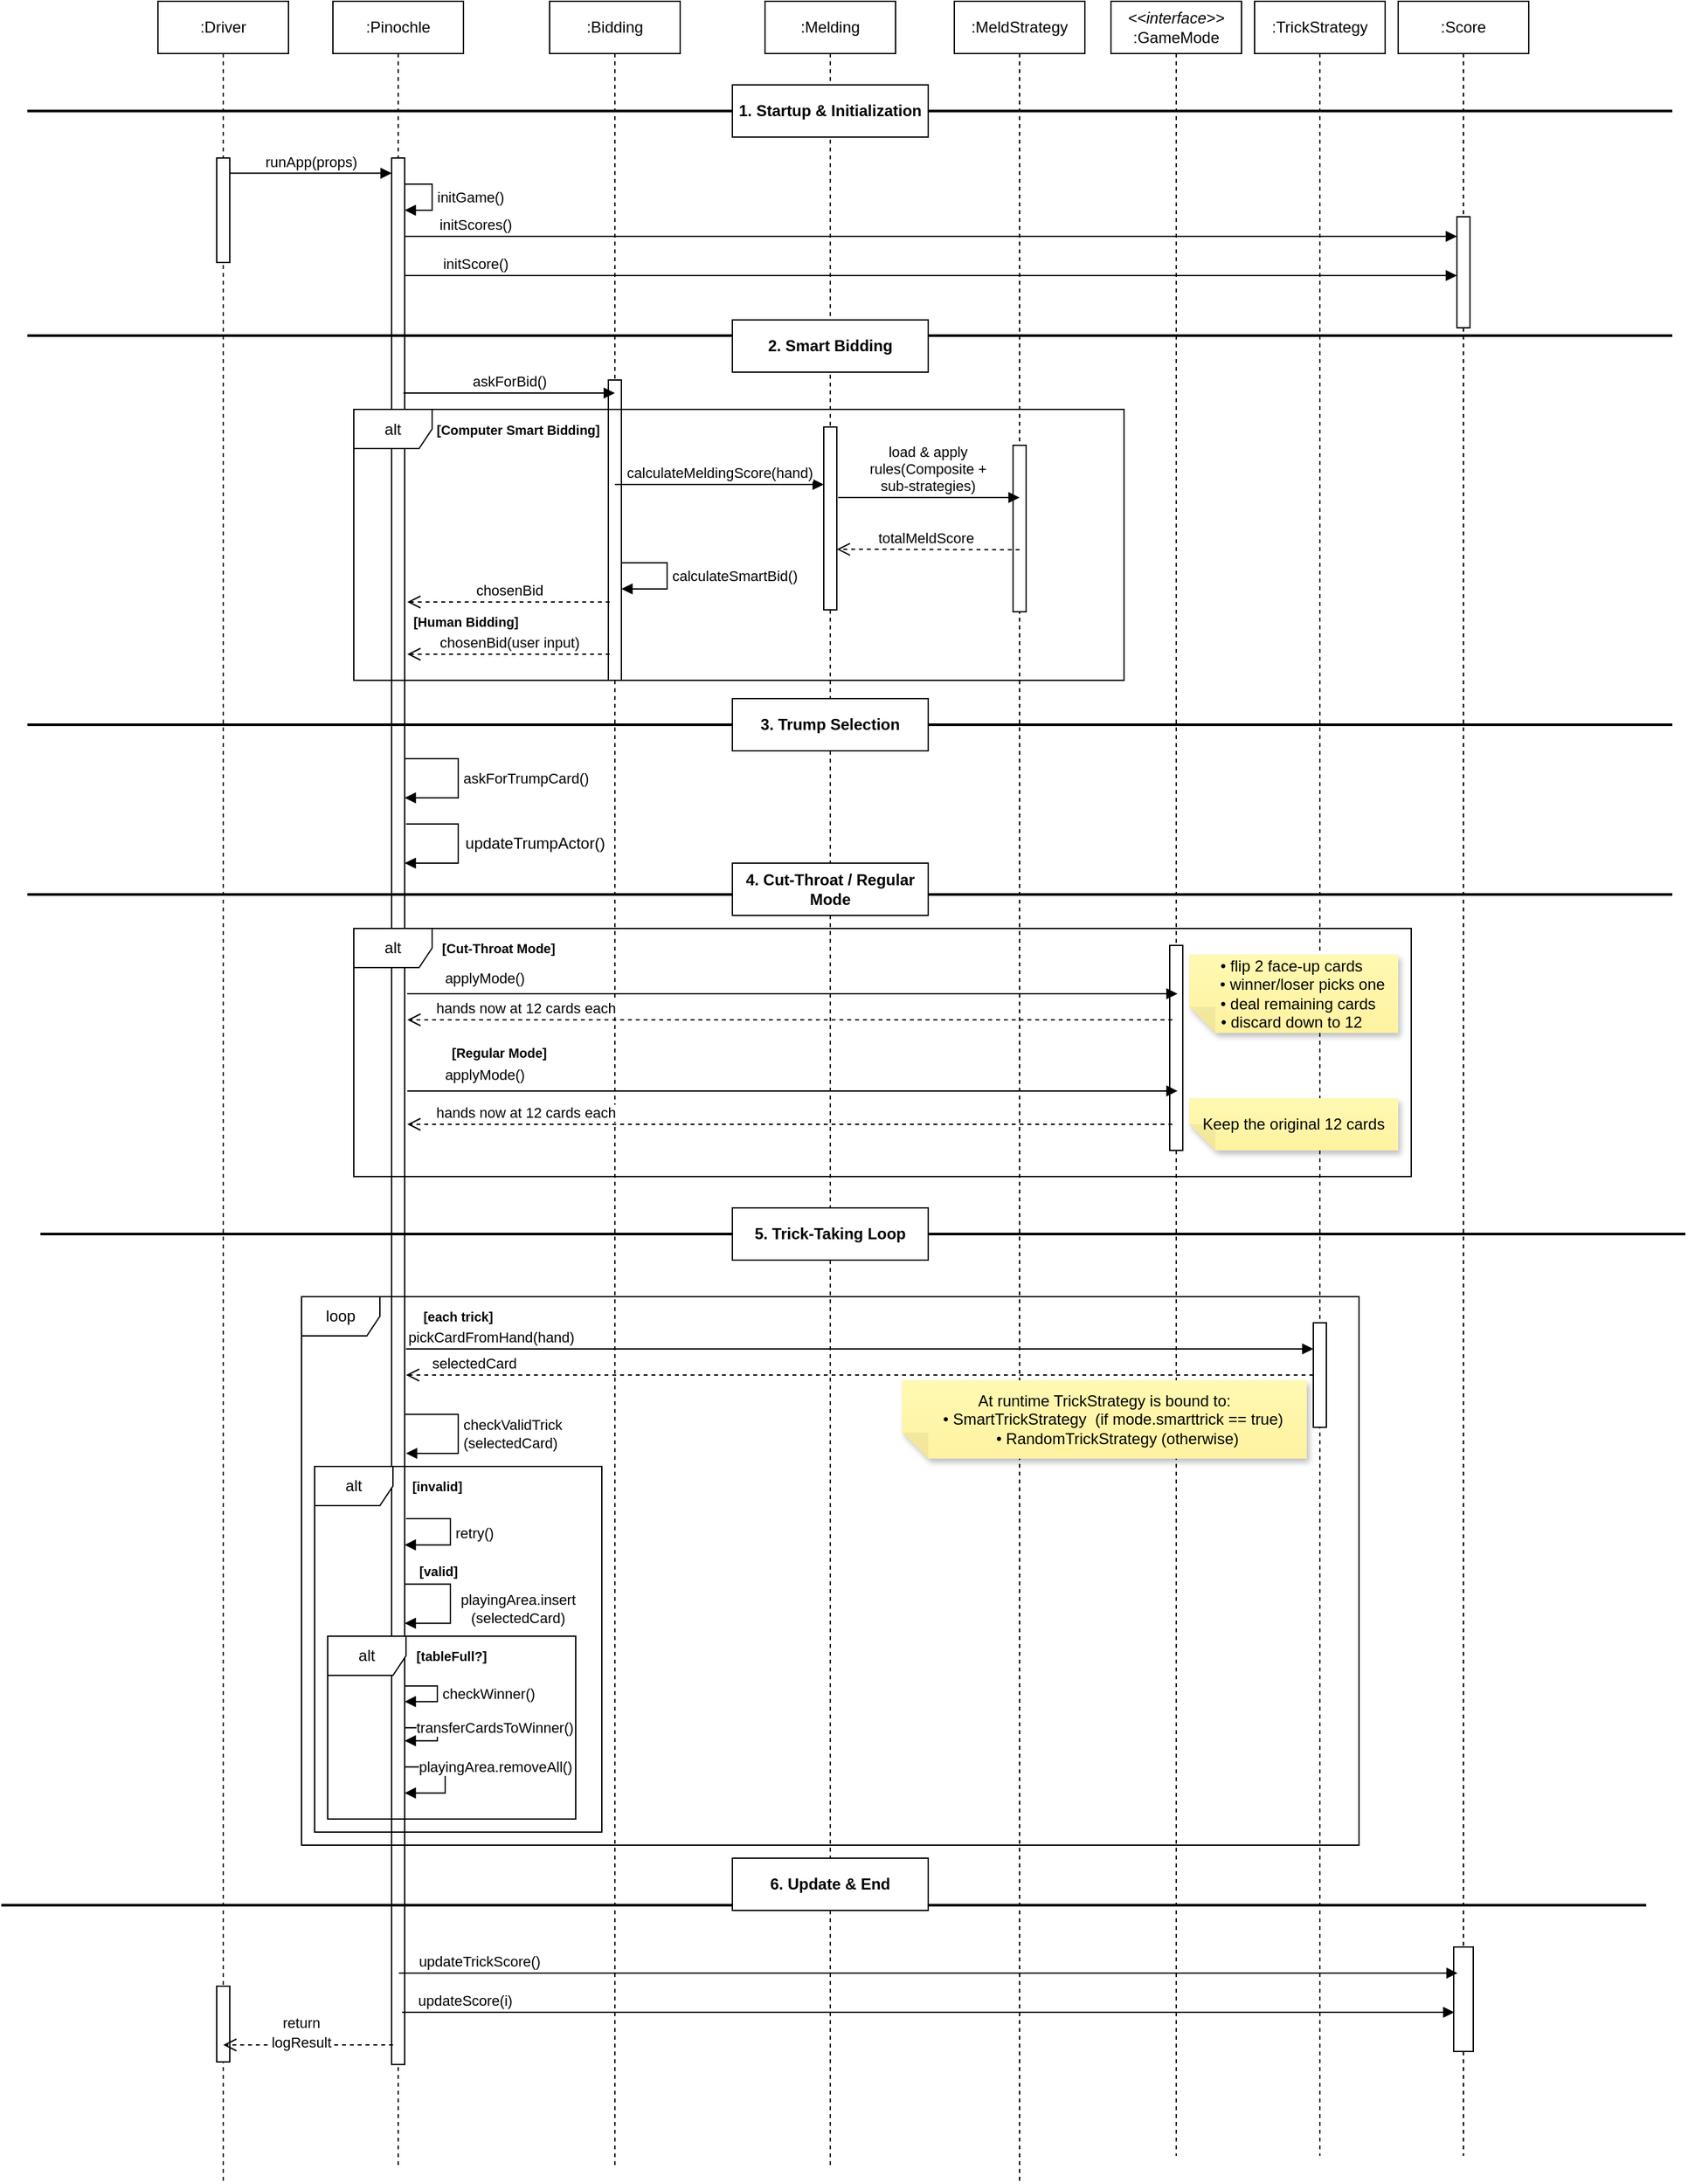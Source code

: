 <mxfile version="27.1.0">
  <diagram name="第 1 页" id="qucP125kRH2lfmhauCK5">
    <mxGraphModel dx="3033" dy="1910" grid="1" gridSize="10" guides="1" tooltips="1" connect="1" arrows="1" fold="1" page="1" pageScale="1" pageWidth="2339" pageHeight="3300" math="0" shadow="0">
      <root>
        <mxCell id="0" />
        <mxCell id="1" parent="0" />
        <mxCell id="MW3apKYruLUqG9p78ODX-203" value=":Driver" style="shape=umlLifeline;perimeter=lifelinePerimeter;whiteSpace=wrap;html=1;container=1;dropTarget=0;collapsible=0;recursiveResize=0;outlineConnect=0;portConstraint=eastwest;newEdgeStyle={&quot;curved&quot;:0,&quot;rounded&quot;:0};" vertex="1" parent="1">
          <mxGeometry x="700" y="440" width="100" height="1670" as="geometry" />
        </mxCell>
        <mxCell id="MW3apKYruLUqG9p78ODX-204" value="" style="html=1;points=[[0,0,0,0,5],[0,1,0,0,-5],[1,0,0,0,5],[1,1,0,0,-5]];perimeter=orthogonalPerimeter;outlineConnect=0;targetShapes=umlLifeline;portConstraint=eastwest;newEdgeStyle={&quot;curved&quot;:0,&quot;rounded&quot;:0};" vertex="1" parent="MW3apKYruLUqG9p78ODX-203">
          <mxGeometry x="45" y="120" width="10" height="80" as="geometry" />
        </mxCell>
        <mxCell id="MW3apKYruLUqG9p78ODX-205" value="" style="html=1;points=[[0,0,0,0,5],[0,1,0,0,-5],[1,0,0,0,5],[1,1,0,0,-5]];perimeter=orthogonalPerimeter;outlineConnect=0;targetShapes=umlLifeline;portConstraint=eastwest;newEdgeStyle={&quot;curved&quot;:0,&quot;rounded&quot;:0};" vertex="1" parent="MW3apKYruLUqG9p78ODX-203">
          <mxGeometry x="45" y="1520" width="10" height="58" as="geometry" />
        </mxCell>
        <mxCell id="MW3apKYruLUqG9p78ODX-206" value=":Pinochle" style="shape=umlLifeline;perimeter=lifelinePerimeter;whiteSpace=wrap;html=1;container=1;dropTarget=0;collapsible=0;recursiveResize=0;outlineConnect=0;portConstraint=eastwest;newEdgeStyle={&quot;curved&quot;:0,&quot;rounded&quot;:0};" vertex="1" parent="1">
          <mxGeometry x="834" y="440" width="100" height="1660" as="geometry" />
        </mxCell>
        <mxCell id="MW3apKYruLUqG9p78ODX-207" value="" style="html=1;points=[[0,0,0,0,5],[0,1,0,0,-5],[1,0,0,0,5],[1,1,0,0,-5]];perimeter=orthogonalPerimeter;outlineConnect=0;targetShapes=umlLifeline;portConstraint=eastwest;newEdgeStyle={&quot;curved&quot;:0,&quot;rounded&quot;:0};" vertex="1" parent="MW3apKYruLUqG9p78ODX-206">
          <mxGeometry x="45" y="120" width="10" height="1460" as="geometry" />
        </mxCell>
        <mxCell id="MW3apKYruLUqG9p78ODX-208" value="askForTrumpCard()" style="html=1;align=left;spacingLeft=2;endArrow=block;rounded=0;edgeStyle=orthogonalEdgeStyle;curved=0;rounded=0;" edge="1" parent="MW3apKYruLUqG9p78ODX-206" source="MW3apKYruLUqG9p78ODX-207" target="MW3apKYruLUqG9p78ODX-207">
          <mxGeometry relative="1" as="geometry">
            <mxPoint x="60" y="580" as="sourcePoint" />
            <Array as="points">
              <mxPoint x="96" y="580" />
              <mxPoint x="96" y="610" />
            </Array>
            <mxPoint x="60" y="610" as="targetPoint" />
          </mxGeometry>
        </mxCell>
        <mxCell id="MW3apKYruLUqG9p78ODX-209" value="retry()" style="html=1;align=left;spacingLeft=2;endArrow=block;rounded=0;edgeStyle=orthogonalEdgeStyle;curved=0;rounded=0;" edge="1" parent="MW3apKYruLUqG9p78ODX-206">
          <mxGeometry relative="1" as="geometry">
            <mxPoint x="56" y="1162" as="sourcePoint" />
            <Array as="points">
              <mxPoint x="90" y="1162" />
              <mxPoint x="90" y="1182" />
            </Array>
            <mxPoint x="55" y="1182.111" as="targetPoint" />
          </mxGeometry>
        </mxCell>
        <mxCell id="MW3apKYruLUqG9p78ODX-210" value="" style="html=1;align=left;spacingLeft=2;endArrow=block;rounded=0;edgeStyle=orthogonalEdgeStyle;curved=0;rounded=0;" edge="1" parent="MW3apKYruLUqG9p78ODX-206">
          <mxGeometry x="-0.1" relative="1" as="geometry">
            <mxPoint x="55" y="1212.111" as="sourcePoint" />
            <Array as="points">
              <mxPoint x="90" y="1212" />
              <mxPoint x="90" y="1242" />
            </Array>
            <mxPoint x="55" y="1242.111" as="targetPoint" />
            <mxPoint as="offset" />
          </mxGeometry>
        </mxCell>
        <mxCell id="MW3apKYruLUqG9p78ODX-211" value="checkWinner()" style="html=1;align=left;spacingLeft=2;endArrow=block;rounded=0;edgeStyle=orthogonalEdgeStyle;curved=0;rounded=0;" edge="1" parent="MW3apKYruLUqG9p78ODX-206">
          <mxGeometry relative="1" as="geometry">
            <mxPoint x="55" y="1290.111" as="sourcePoint" />
            <Array as="points">
              <mxPoint x="80" y="1290" />
              <mxPoint x="80" y="1302" />
            </Array>
            <mxPoint x="55" y="1302.111" as="targetPoint" />
          </mxGeometry>
        </mxCell>
        <mxCell id="MW3apKYruLUqG9p78ODX-212" value="transferCardsToWinner()" style="html=1;align=left;spacingLeft=2;endArrow=block;rounded=0;edgeStyle=orthogonalEdgeStyle;curved=0;rounded=0;" edge="1" parent="MW3apKYruLUqG9p78ODX-206">
          <mxGeometry x="-0.833" relative="1" as="geometry">
            <mxPoint x="55" y="1322.111" as="sourcePoint" />
            <Array as="points">
              <mxPoint x="80" y="1322" />
              <mxPoint x="80" y="1332" />
            </Array>
            <mxPoint x="55" y="1332.111" as="targetPoint" />
            <mxPoint as="offset" />
          </mxGeometry>
        </mxCell>
        <mxCell id="MW3apKYruLUqG9p78ODX-213" value="playingArea.removeAll()" style="html=1;align=left;spacingLeft=2;endArrow=block;rounded=0;edgeStyle=orthogonalEdgeStyle;curved=0;rounded=0;" edge="1" parent="MW3apKYruLUqG9p78ODX-206">
          <mxGeometry x="-0.833" relative="1" as="geometry">
            <mxPoint x="55" y="1352.111" as="sourcePoint" />
            <Array as="points">
              <mxPoint x="86" y="1352" />
              <mxPoint x="86" y="1372" />
            </Array>
            <mxPoint x="55" y="1372.111" as="targetPoint" />
            <mxPoint as="offset" />
          </mxGeometry>
        </mxCell>
        <mxCell id="MW3apKYruLUqG9p78ODX-214" value="initGame()" style="html=1;align=left;spacingLeft=2;endArrow=block;rounded=0;edgeStyle=orthogonalEdgeStyle;curved=0;rounded=0;" edge="1" parent="MW3apKYruLUqG9p78ODX-206" source="MW3apKYruLUqG9p78ODX-207" target="MW3apKYruLUqG9p78ODX-207">
          <mxGeometry relative="1" as="geometry">
            <mxPoint x="-4" y="130" as="sourcePoint" />
            <Array as="points">
              <mxPoint x="76" y="140" />
              <mxPoint x="76" y="160" />
            </Array>
            <mxPoint x="-9" y="160.022" as="targetPoint" />
          </mxGeometry>
        </mxCell>
        <mxCell id="MW3apKYruLUqG9p78ODX-215" value="" style="html=1;align=left;spacingLeft=2;endArrow=block;rounded=0;edgeStyle=orthogonalEdgeStyle;curved=0;rounded=0;" edge="1" parent="MW3apKYruLUqG9p78ODX-206" target="MW3apKYruLUqG9p78ODX-207">
          <mxGeometry relative="1" as="geometry">
            <mxPoint x="56" y="630" as="sourcePoint" />
            <Array as="points">
              <mxPoint x="96" y="630" />
              <mxPoint x="96" y="660" />
            </Array>
            <mxPoint x="381" y="740" as="targetPoint" />
          </mxGeometry>
        </mxCell>
        <mxCell id="MW3apKYruLUqG9p78ODX-216" value=":Score" style="shape=umlLifeline;perimeter=lifelinePerimeter;whiteSpace=wrap;html=1;container=1;dropTarget=0;collapsible=0;recursiveResize=0;outlineConnect=0;portConstraint=eastwest;newEdgeStyle={&quot;curved&quot;:0,&quot;rounded&quot;:0};" vertex="1" parent="1">
          <mxGeometry x="1650" y="440" width="100" height="1650" as="geometry" />
        </mxCell>
        <mxCell id="MW3apKYruLUqG9p78ODX-217" value="" style="html=1;points=[[0,0,0,0,5],[0,1,0,0,-5],[1,0,0,0,5],[1,1,0,0,-5]];perimeter=orthogonalPerimeter;outlineConnect=0;targetShapes=umlLifeline;portConstraint=eastwest;newEdgeStyle={&quot;curved&quot;:0,&quot;rounded&quot;:0};" vertex="1" parent="MW3apKYruLUqG9p78ODX-216">
          <mxGeometry x="45" y="165" width="10" height="85" as="geometry" />
        </mxCell>
        <mxCell id="MW3apKYruLUqG9p78ODX-218" value="" style="html=1;points=[[0,0,0,0,5],[0,1,0,0,-5],[1,0,0,0,5],[1,1,0,0,-5]];perimeter=orthogonalPerimeter;outlineConnect=0;targetShapes=umlLifeline;portConstraint=eastwest;newEdgeStyle={&quot;curved&quot;:0,&quot;rounded&quot;:0};" vertex="1" parent="MW3apKYruLUqG9p78ODX-216">
          <mxGeometry x="42.5" y="1490" width="15" height="80" as="geometry" />
        </mxCell>
        <mxCell id="MW3apKYruLUqG9p78ODX-219" value=":Bidding" style="shape=umlLifeline;perimeter=lifelinePerimeter;whiteSpace=wrap;html=1;container=1;dropTarget=0;collapsible=0;recursiveResize=0;outlineConnect=0;portConstraint=eastwest;newEdgeStyle={&quot;curved&quot;:0,&quot;rounded&quot;:0};" vertex="1" parent="1">
          <mxGeometry x="1000" y="440" width="100" height="1660" as="geometry" />
        </mxCell>
        <mxCell id="MW3apKYruLUqG9p78ODX-220" value="" style="html=1;points=[[0,0,0,0,5],[0,1,0,0,-5],[1,0,0,0,5],[1,1,0,0,-5]];perimeter=orthogonalPerimeter;outlineConnect=0;targetShapes=umlLifeline;portConstraint=eastwest;newEdgeStyle={&quot;curved&quot;:0,&quot;rounded&quot;:0};" vertex="1" parent="MW3apKYruLUqG9p78ODX-219">
          <mxGeometry x="45" y="290" width="10" height="230" as="geometry" />
        </mxCell>
        <mxCell id="MW3apKYruLUqG9p78ODX-221" value="calculateSmartBid()" style="html=1;align=left;spacingLeft=2;endArrow=block;rounded=0;edgeStyle=orthogonalEdgeStyle;curved=0;rounded=0;" edge="1" parent="MW3apKYruLUqG9p78ODX-219" source="MW3apKYruLUqG9p78ODX-220" target="MW3apKYruLUqG9p78ODX-220">
          <mxGeometry relative="1" as="geometry">
            <mxPoint x="170" y="410" as="sourcePoint" />
            <Array as="points">
              <mxPoint x="90" y="430" />
              <mxPoint x="90" y="450" />
            </Array>
            <mxPoint x="175" y="440" as="targetPoint" />
          </mxGeometry>
        </mxCell>
        <mxCell id="MW3apKYruLUqG9p78ODX-222" value=":Melding" style="shape=umlLifeline;perimeter=lifelinePerimeter;whiteSpace=wrap;html=1;container=1;dropTarget=0;collapsible=0;recursiveResize=0;outlineConnect=0;portConstraint=eastwest;newEdgeStyle={&quot;curved&quot;:0,&quot;rounded&quot;:0};" vertex="1" parent="1">
          <mxGeometry x="1165" y="440" width="100" height="1660" as="geometry" />
        </mxCell>
        <mxCell id="MW3apKYruLUqG9p78ODX-223" value="" style="html=1;points=[[0,0,0,0,5],[0,1,0,0,-5],[1,0,0,0,5],[1,1,0,0,-5]];perimeter=orthogonalPerimeter;outlineConnect=0;targetShapes=umlLifeline;portConstraint=eastwest;newEdgeStyle={&quot;curved&quot;:0,&quot;rounded&quot;:0};" vertex="1" parent="MW3apKYruLUqG9p78ODX-222">
          <mxGeometry x="45" y="326" width="10" height="140" as="geometry" />
        </mxCell>
        <mxCell id="MW3apKYruLUqG9p78ODX-224" value=":MeldStrategy" style="shape=umlLifeline;perimeter=lifelinePerimeter;whiteSpace=wrap;html=1;container=1;dropTarget=0;collapsible=0;recursiveResize=0;outlineConnect=0;portConstraint=eastwest;newEdgeStyle={&quot;curved&quot;:0,&quot;rounded&quot;:0};" vertex="1" parent="1">
          <mxGeometry x="1310" y="440" width="100" height="1670" as="geometry" />
        </mxCell>
        <mxCell id="MW3apKYruLUqG9p78ODX-225" value="" style="html=1;points=[[0,0,0,0,5],[0,1,0,0,-5],[1,0,0,0,5],[1,1,0,0,-5]];perimeter=orthogonalPerimeter;outlineConnect=0;targetShapes=umlLifeline;portConstraint=eastwest;newEdgeStyle={&quot;curved&quot;:0,&quot;rounded&quot;:0};" vertex="1" parent="MW3apKYruLUqG9p78ODX-224">
          <mxGeometry x="45" y="340" width="10" height="127.5" as="geometry" />
        </mxCell>
        <mxCell id="MW3apKYruLUqG9p78ODX-226" value="&lt;div&gt;&lt;i&gt;&amp;lt;&amp;lt;interface&amp;gt;&amp;gt;&lt;/i&gt;&lt;/div&gt;:GameMode" style="shape=umlLifeline;perimeter=lifelinePerimeter;whiteSpace=wrap;html=1;container=1;dropTarget=0;collapsible=0;recursiveResize=0;outlineConnect=0;portConstraint=eastwest;newEdgeStyle={&quot;curved&quot;:0,&quot;rounded&quot;:0};" vertex="1" parent="1">
          <mxGeometry x="1430" y="440" width="100" height="1650" as="geometry" />
        </mxCell>
        <mxCell id="MW3apKYruLUqG9p78ODX-227" value="" style="html=1;points=[[0,0,0,0,5],[0,1,0,0,-5],[1,0,0,0,5],[1,1,0,0,-5]];perimeter=orthogonalPerimeter;outlineConnect=0;targetShapes=umlLifeline;portConstraint=eastwest;newEdgeStyle={&quot;curved&quot;:0,&quot;rounded&quot;:0};" vertex="1" parent="MW3apKYruLUqG9p78ODX-226">
          <mxGeometry x="45" y="723" width="10" height="157" as="geometry" />
        </mxCell>
        <mxCell id="MW3apKYruLUqG9p78ODX-228" value=":TrickStrategy" style="shape=umlLifeline;perimeter=lifelinePerimeter;whiteSpace=wrap;html=1;container=1;dropTarget=0;collapsible=0;recursiveResize=0;outlineConnect=0;portConstraint=eastwest;newEdgeStyle={&quot;curved&quot;:0,&quot;rounded&quot;:0};" vertex="1" parent="1">
          <mxGeometry x="1540" y="440" width="100" height="1650" as="geometry" />
        </mxCell>
        <mxCell id="MW3apKYruLUqG9p78ODX-229" value="" style="html=1;points=[[0,0,0,0,5],[0,1,0,0,-5],[1,0,0,0,5],[1,1,0,0,-5]];perimeter=orthogonalPerimeter;outlineConnect=0;targetShapes=umlLifeline;portConstraint=eastwest;newEdgeStyle={&quot;curved&quot;:0,&quot;rounded&quot;:0};" vertex="1" parent="MW3apKYruLUqG9p78ODX-228">
          <mxGeometry x="45" y="1012" width="10" height="80" as="geometry" />
        </mxCell>
        <mxCell id="MW3apKYruLUqG9p78ODX-230" value="runApp(props)" style="html=1;verticalAlign=bottom;endArrow=block;curved=0;rounded=0;entryX=0;entryY=0.008;entryDx=0;entryDy=0;entryPerimeter=0;" edge="1" parent="1" source="MW3apKYruLUqG9p78ODX-204" target="MW3apKYruLUqG9p78ODX-207">
          <mxGeometry width="80" relative="1" as="geometry">
            <mxPoint x="760" y="570" as="sourcePoint" />
            <mxPoint x="870.0" y="569.05" as="targetPoint" />
            <Array as="points" />
          </mxGeometry>
        </mxCell>
        <mxCell id="MW3apKYruLUqG9p78ODX-231" value="initScores()" style="html=1;verticalAlign=bottom;endArrow=block;curved=0;rounded=0;" edge="1" parent="1" source="MW3apKYruLUqG9p78ODX-207" target="MW3apKYruLUqG9p78ODX-217">
          <mxGeometry x="-0.866" width="80" relative="1" as="geometry">
            <mxPoint x="980" y="660" as="sourcePoint" />
            <mxPoint x="1060" y="660" as="targetPoint" />
            <Array as="points">
              <mxPoint x="940" y="620" />
            </Array>
            <mxPoint as="offset" />
          </mxGeometry>
        </mxCell>
        <mxCell id="MW3apKYruLUqG9p78ODX-232" value="initScore()" style="html=1;verticalAlign=bottom;endArrow=block;curved=0;rounded=0;" edge="1" parent="1" source="MW3apKYruLUqG9p78ODX-207" target="MW3apKYruLUqG9p78ODX-217">
          <mxGeometry x="-0.866" width="80" relative="1" as="geometry">
            <mxPoint x="830" y="650" as="sourcePoint" />
            <mxPoint x="2093" y="650" as="targetPoint" />
            <Array as="points">
              <mxPoint x="935" y="650" />
            </Array>
            <mxPoint as="offset" />
          </mxGeometry>
        </mxCell>
        <mxCell id="MW3apKYruLUqG9p78ODX-233" value="" style="line;strokeWidth=2;fillColor=none;align=left;verticalAlign=middle;spacingTop=-1;spacingLeft=3;spacingRight=3;rotatable=0;labelPosition=right;points=[];portConstraint=eastwest;strokeColor=inherit;" vertex="1" parent="1">
          <mxGeometry x="600" y="520" width="1260" height="8" as="geometry" />
        </mxCell>
        <mxCell id="MW3apKYruLUqG9p78ODX-234" value="1. Startup &amp;amp; Initialization" style="html=1;whiteSpace=wrap;fontStyle=1" vertex="1" parent="1">
          <mxGeometry x="1140" y="504" width="150" height="40" as="geometry" />
        </mxCell>
        <mxCell id="MW3apKYruLUqG9p78ODX-235" value="askForBid()" style="html=1;verticalAlign=bottom;endArrow=block;curved=0;rounded=0;" edge="1" parent="1">
          <mxGeometry width="80" relative="1" as="geometry">
            <mxPoint x="888" y="740" as="sourcePoint" />
            <mxPoint x="1050" y="740" as="targetPoint" />
          </mxGeometry>
        </mxCell>
        <mxCell id="MW3apKYruLUqG9p78ODX-236" value="alt" style="shape=umlFrame;whiteSpace=wrap;html=1;pointerEvents=0;" vertex="1" parent="1">
          <mxGeometry x="850" y="752.5" width="590" height="207.5" as="geometry" />
        </mxCell>
        <mxCell id="MW3apKYruLUqG9p78ODX-237" value="[Computer Smart Bidding]" style="text;html=1;align=center;verticalAlign=middle;whiteSpace=wrap;rounded=0;fontSize=10;fontStyle=1" vertex="1" parent="1">
          <mxGeometry x="906" y="752.5" width="140" height="30" as="geometry" />
        </mxCell>
        <mxCell id="MW3apKYruLUqG9p78ODX-238" value="calculateMeldingScore(hand)" style="html=1;verticalAlign=bottom;endArrow=block;curved=0;rounded=0;exitX=0.5;exitY=0.348;exitDx=0;exitDy=0;exitPerimeter=0;" edge="1" parent="1" source="MW3apKYruLUqG9p78ODX-220">
          <mxGeometry width="80" relative="1" as="geometry">
            <mxPoint x="1060" y="810" as="sourcePoint" />
            <mxPoint x="1210" y="810" as="targetPoint" />
          </mxGeometry>
        </mxCell>
        <mxCell id="MW3apKYruLUqG9p78ODX-239" value="" style="html=1;verticalAlign=bottom;endArrow=block;curved=0;rounded=0;" edge="1" parent="1">
          <mxGeometry x="-0.002" width="80" relative="1" as="geometry">
            <mxPoint x="1221" y="820" as="sourcePoint" />
            <mxPoint x="1360" y="820" as="targetPoint" />
            <mxPoint as="offset" />
          </mxGeometry>
        </mxCell>
        <mxCell id="MW3apKYruLUqG9p78ODX-240" value="load &amp;amp; apply rules(Composite + sub-strategies)" style="text;html=1;align=center;verticalAlign=middle;whiteSpace=wrap;rounded=0;fontSize=11;" vertex="1" parent="1">
          <mxGeometry x="1240" y="782.5" width="100" height="30" as="geometry" />
        </mxCell>
        <mxCell id="MW3apKYruLUqG9p78ODX-241" value="totalMeldScore" style="html=1;verticalAlign=bottom;endArrow=open;dashed=1;endSize=8;curved=0;rounded=0;" edge="1" parent="1">
          <mxGeometry x="0.03" relative="1" as="geometry">
            <mxPoint x="1360" y="860" as="sourcePoint" />
            <mxPoint x="1220" y="859.66" as="targetPoint" />
            <Array as="points">
              <mxPoint x="1260" y="859.66" />
            </Array>
            <mxPoint as="offset" />
          </mxGeometry>
        </mxCell>
        <mxCell id="MW3apKYruLUqG9p78ODX-242" value="chosenBid" style="html=1;verticalAlign=bottom;endArrow=open;dashed=1;endSize=8;curved=0;rounded=0;" edge="1" parent="1">
          <mxGeometry relative="1" as="geometry">
            <mxPoint x="1046" y="900" as="sourcePoint" />
            <mxPoint x="891" y="900" as="targetPoint" />
          </mxGeometry>
        </mxCell>
        <mxCell id="MW3apKYruLUqG9p78ODX-243" value="applyMode()" style="html=1;verticalAlign=bottom;endArrow=block;curved=0;rounded=0;" edge="1" parent="1">
          <mxGeometry x="-0.8" y="3" width="80" relative="1" as="geometry">
            <mxPoint x="891" y="1200" as="sourcePoint" />
            <mxPoint x="1481" y="1200" as="targetPoint" />
            <mxPoint as="offset" />
          </mxGeometry>
        </mxCell>
        <mxCell id="MW3apKYruLUqG9p78ODX-244" value="&amp;nbsp;hands now at 12 cards each" style="html=1;verticalAlign=bottom;endArrow=open;dashed=1;endSize=8;curved=0;rounded=0;" edge="1" parent="1">
          <mxGeometry x="0.696" relative="1" as="geometry">
            <mxPoint x="1477" y="1220" as="sourcePoint" />
            <mxPoint x="891" y="1220" as="targetPoint" />
            <mxPoint as="offset" />
          </mxGeometry>
        </mxCell>
        <mxCell id="MW3apKYruLUqG9p78ODX-245" value="" style="line;strokeWidth=2;fillColor=none;align=left;verticalAlign=middle;spacingTop=-1;spacingLeft=3;spacingRight=3;rotatable=0;labelPosition=right;points=[];portConstraint=eastwest;strokeColor=inherit;" vertex="1" parent="1">
          <mxGeometry x="600" y="692" width="1260" height="8" as="geometry" />
        </mxCell>
        <mxCell id="MW3apKYruLUqG9p78ODX-246" value="2. Smart Bidding" style="html=1;whiteSpace=wrap;fontStyle=1" vertex="1" parent="1">
          <mxGeometry x="1140" y="684" width="150" height="40" as="geometry" />
        </mxCell>
        <mxCell id="MW3apKYruLUqG9p78ODX-247" value="" style="line;strokeWidth=2;fillColor=none;align=left;verticalAlign=middle;spacingTop=-1;spacingLeft=3;spacingRight=3;rotatable=0;labelPosition=right;points=[];portConstraint=eastwest;strokeColor=inherit;fontStyle=1" vertex="1" parent="1">
          <mxGeometry x="600" y="990" width="1260" height="8" as="geometry" />
        </mxCell>
        <mxCell id="MW3apKYruLUqG9p78ODX-248" value="3. Trump Selection" style="html=1;whiteSpace=wrap;fontStyle=1" vertex="1" parent="1">
          <mxGeometry x="1140" y="974" width="150" height="40" as="geometry" />
        </mxCell>
        <mxCell id="MW3apKYruLUqG9p78ODX-249" value="" style="line;strokeWidth=2;fillColor=none;align=left;verticalAlign=middle;spacingTop=-1;spacingLeft=3;spacingRight=3;rotatable=0;labelPosition=right;points=[];portConstraint=eastwest;strokeColor=inherit;" vertex="1" parent="1">
          <mxGeometry x="600" y="1120" width="1260" height="8" as="geometry" />
        </mxCell>
        <mxCell id="MW3apKYruLUqG9p78ODX-250" value="4. Cut-Throat / Regular Mode" style="html=1;whiteSpace=wrap;fontStyle=1" vertex="1" parent="1">
          <mxGeometry x="1140" y="1100" width="150" height="40" as="geometry" />
        </mxCell>
        <mxCell id="MW3apKYruLUqG9p78ODX-251" value="" style="line;strokeWidth=2;fillColor=none;align=left;verticalAlign=middle;spacingTop=-1;spacingLeft=3;spacingRight=3;rotatable=0;labelPosition=right;points=[];portConstraint=eastwest;strokeColor=inherit;" vertex="1" parent="1">
          <mxGeometry x="610" y="1380" width="1260" height="8" as="geometry" />
        </mxCell>
        <mxCell id="MW3apKYruLUqG9p78ODX-252" value="5. Trick-Taking Loop" style="html=1;whiteSpace=wrap;fontStyle=1" vertex="1" parent="1">
          <mxGeometry x="1140" y="1364" width="150" height="40" as="geometry" />
        </mxCell>
        <mxCell id="MW3apKYruLUqG9p78ODX-253" value="loop" style="shape=umlFrame;whiteSpace=wrap;html=1;pointerEvents=0;" vertex="1" parent="1">
          <mxGeometry x="810" y="1432" width="810" height="420" as="geometry" />
        </mxCell>
        <mxCell id="MW3apKYruLUqG9p78ODX-254" value="[each trick]" style="text;html=1;align=center;verticalAlign=middle;whiteSpace=wrap;rounded=0;fontSize=10;fontStyle=1" vertex="1" parent="1">
          <mxGeometry x="880" y="1432" width="100" height="30" as="geometry" />
        </mxCell>
        <mxCell id="MW3apKYruLUqG9p78ODX-255" value="pickCardFromHand(hand)" style="html=1;verticalAlign=bottom;endArrow=block;curved=0;rounded=0;" edge="1" parent="1" target="MW3apKYruLUqG9p78ODX-229">
          <mxGeometry x="-0.814" width="80" relative="1" as="geometry">
            <mxPoint x="890" y="1472" as="sourcePoint" />
            <mxPoint x="1630" y="1471.57" as="targetPoint" />
            <mxPoint as="offset" />
          </mxGeometry>
        </mxCell>
        <mxCell id="MW3apKYruLUqG9p78ODX-256" value="selectedCard" style="html=1;verticalAlign=bottom;endArrow=open;dashed=1;endSize=8;curved=0;rounded=0;" edge="1" parent="1" source="MW3apKYruLUqG9p78ODX-229">
          <mxGeometry x="0.852" relative="1" as="geometry">
            <mxPoint x="1510" y="1492" as="sourcePoint" />
            <mxPoint x="890" y="1492" as="targetPoint" />
            <mxPoint as="offset" />
          </mxGeometry>
        </mxCell>
        <mxCell id="MW3apKYruLUqG9p78ODX-257" value="checkValidTrick&lt;div&gt;(selectedCard)&lt;/div&gt;" style="html=1;align=left;spacingLeft=2;endArrow=block;rounded=0;edgeStyle=orthogonalEdgeStyle;curved=0;rounded=0;" edge="1" parent="1">
          <mxGeometry relative="1" as="geometry">
            <mxPoint x="889" y="1522.111" as="sourcePoint" />
            <Array as="points">
              <mxPoint x="930" y="1522" />
              <mxPoint x="930" y="1552" />
            </Array>
            <mxPoint x="890" y="1552" as="targetPoint" />
            <mxPoint as="offset" />
          </mxGeometry>
        </mxCell>
        <mxCell id="MW3apKYruLUqG9p78ODX-258" value="alt" style="shape=umlFrame;whiteSpace=wrap;html=1;pointerEvents=0;" vertex="1" parent="1">
          <mxGeometry x="820" y="1562" width="220" height="280" as="geometry" />
        </mxCell>
        <mxCell id="MW3apKYruLUqG9p78ODX-259" value="[invalid]" style="text;html=1;align=center;verticalAlign=middle;whiteSpace=wrap;rounded=0;fontSize=10;fontStyle=1" vertex="1" parent="1">
          <mxGeometry x="880" y="1562" width="68" height="30" as="geometry" />
        </mxCell>
        <mxCell id="MW3apKYruLUqG9p78ODX-260" value="[valid]" style="text;html=1;align=center;verticalAlign=middle;whiteSpace=wrap;rounded=0;fontSize=10;fontStyle=1" vertex="1" parent="1">
          <mxGeometry x="891" y="1627" width="48" height="30" as="geometry" />
        </mxCell>
        <mxCell id="MW3apKYruLUqG9p78ODX-261" value="playingA&lt;span style=&quot;background-color: transparent; color: light-dark(rgb(0, 0, 0), rgb(255, 255, 255));&quot;&gt;rea.insert&lt;/span&gt;&lt;div&gt;&lt;span style=&quot;background-color: transparent; color: light-dark(rgb(0, 0, 0), rgb(255, 255, 255));&quot;&gt;(selectedCard)&lt;/span&gt;&lt;/div&gt;" style="text;html=1;align=center;verticalAlign=middle;whiteSpace=wrap;rounded=0;fontSize=11;" vertex="1" parent="1">
          <mxGeometry x="920" y="1656" width="112" height="30" as="geometry" />
        </mxCell>
        <mxCell id="MW3apKYruLUqG9p78ODX-262" value="alt" style="shape=umlFrame;whiteSpace=wrap;html=1;pointerEvents=0;" vertex="1" parent="1">
          <mxGeometry x="830" y="1692" width="190" height="140" as="geometry" />
        </mxCell>
        <mxCell id="MW3apKYruLUqG9p78ODX-263" value="[tableFull?]" style="text;html=1;align=center;verticalAlign=middle;whiteSpace=wrap;rounded=0;fontSize=10;fontStyle=1" vertex="1" parent="1">
          <mxGeometry x="891" y="1692" width="68" height="30" as="geometry" />
        </mxCell>
        <mxCell id="MW3apKYruLUqG9p78ODX-264" value="" style="line;strokeWidth=2;fillColor=none;align=left;verticalAlign=middle;spacingTop=-1;spacingLeft=3;spacingRight=3;rotatable=0;labelPosition=right;points=[];portConstraint=eastwest;strokeColor=inherit;" vertex="1" parent="1">
          <mxGeometry x="580" y="1894" width="1260" height="8" as="geometry" />
        </mxCell>
        <mxCell id="MW3apKYruLUqG9p78ODX-265" value="6. Update &amp;amp; End" style="html=1;whiteSpace=wrap;fontStyle=1" vertex="1" parent="1">
          <mxGeometry x="1140" y="1862" width="150" height="40" as="geometry" />
        </mxCell>
        <mxCell id="MW3apKYruLUqG9p78ODX-266" value="updateTrickScore()" style="html=1;verticalAlign=bottom;endArrow=block;curved=0;rounded=0;" edge="1" parent="1">
          <mxGeometry x="-0.85" width="80" relative="1" as="geometry">
            <mxPoint x="884.5" y="1950" as="sourcePoint" />
            <mxPoint x="1695.5" y="1950" as="targetPoint" />
            <mxPoint as="offset" />
          </mxGeometry>
        </mxCell>
        <mxCell id="MW3apKYruLUqG9p78ODX-267" value="updateScore(i)" style="html=1;verticalAlign=bottom;endArrow=block;curved=0;rounded=0;" edge="1" parent="1">
          <mxGeometry x="-0.882" width="80" relative="1" as="geometry">
            <mxPoint x="887" y="1980" as="sourcePoint" />
            <mxPoint x="1693" y="1980" as="targetPoint" />
            <mxPoint as="offset" />
          </mxGeometry>
        </mxCell>
        <mxCell id="MW3apKYruLUqG9p78ODX-268" value="&lt;div&gt;At runtime TrickStrategy is bound to:&lt;/div&gt;&lt;div&gt;&amp;nbsp; &amp;nbsp; &amp;nbsp; • SmartTrickStrategy&amp;nbsp; (if mode.smarttrick == true)&amp;nbsp;&amp;nbsp;&lt;/div&gt;&lt;div&gt;&amp;nbsp; &amp;nbsp; &amp;nbsp; • RandomTrickStrategy (otherwise)&lt;/div&gt;" style="shape=note;whiteSpace=wrap;html=1;backgroundOutline=1;fontColor=#000000;darkOpacity=0.05;fillColor=#FFF9B2;strokeColor=none;fillStyle=solid;direction=west;gradientDirection=north;gradientColor=#FFF2A1;shadow=1;size=20;pointerEvents=1;" vertex="1" parent="1">
          <mxGeometry x="1270" y="1496" width="310" height="60" as="geometry" />
        </mxCell>
        <mxCell id="MW3apKYruLUqG9p78ODX-269" value="" style="html=1;verticalAlign=bottom;endArrow=open;dashed=1;endSize=8;curved=0;rounded=0;" edge="1" parent="1" target="MW3apKYruLUqG9p78ODX-203">
          <mxGeometry x="-0.003" y="2" relative="1" as="geometry">
            <mxPoint x="880.0" y="2005" as="sourcePoint" />
            <mxPoint x="751.5" y="2165" as="targetPoint" />
            <mxPoint as="offset" />
            <Array as="points">
              <mxPoint x="816.5" y="2005" />
            </Array>
          </mxGeometry>
        </mxCell>
        <mxCell id="MW3apKYruLUqG9p78ODX-270" value="&lt;span style=&quot;font-size: 11px; text-wrap-mode: nowrap; background-color: rgb(255, 255, 255);&quot;&gt;return logResult&lt;/span&gt;" style="text;html=1;align=center;verticalAlign=middle;whiteSpace=wrap;rounded=0;" vertex="1" parent="1">
          <mxGeometry x="780" y="1980" width="60" height="30" as="geometry" />
        </mxCell>
        <mxCell id="MW3apKYruLUqG9p78ODX-271" value="updateTrumpActor()" style="text;html=1;align=center;verticalAlign=middle;whiteSpace=wrap;rounded=0;" vertex="1" parent="1">
          <mxGeometry x="959" y="1070" width="60" height="30" as="geometry" />
        </mxCell>
        <mxCell id="MW3apKYruLUqG9p78ODX-272" value="alt" style="shape=umlFrame;whiteSpace=wrap;html=1;pointerEvents=0;" vertex="1" parent="1">
          <mxGeometry x="850" y="1150" width="810" height="190" as="geometry" />
        </mxCell>
        <mxCell id="MW3apKYruLUqG9p78ODX-273" value="[Cut-Throat Mode]" style="text;html=1;align=center;verticalAlign=middle;whiteSpace=wrap;rounded=0;fontSize=10;fontStyle=1" vertex="1" parent="1">
          <mxGeometry x="891" y="1150" width="140" height="30" as="geometry" />
        </mxCell>
        <mxCell id="MW3apKYruLUqG9p78ODX-274" value="&lt;div&gt;&amp;nbsp;• flip 2 face-up cards&amp;nbsp;&amp;nbsp;&lt;/div&gt;&lt;div&gt;&amp;nbsp; &amp;nbsp; &amp;nbsp; • winner/loser picks one&amp;nbsp;&amp;nbsp;&lt;/div&gt;&lt;div&gt;&amp;nbsp; &amp;nbsp; • deal remaining cards&amp;nbsp;&amp;nbsp;&lt;/div&gt;&lt;div&gt;• discard down to 12&amp;nbsp;&lt;/div&gt;" style="shape=note;whiteSpace=wrap;html=1;backgroundOutline=1;fontColor=#000000;darkOpacity=0.05;fillColor=#FFF9B2;strokeColor=none;fillStyle=solid;direction=west;gradientDirection=north;gradientColor=#FFF2A1;shadow=1;size=20;pointerEvents=1;" vertex="1" parent="1">
          <mxGeometry x="1490" y="1170" width="160" height="60" as="geometry" />
        </mxCell>
        <mxCell id="MW3apKYruLUqG9p78ODX-275" value="[Regular Mode]" style="text;html=1;align=center;verticalAlign=middle;whiteSpace=wrap;rounded=0;fontSize=10;fontStyle=1" vertex="1" parent="1">
          <mxGeometry x="910.5" y="1230" width="101" height="30" as="geometry" />
        </mxCell>
        <mxCell id="MW3apKYruLUqG9p78ODX-276" value="applyMode()" style="html=1;verticalAlign=bottom;endArrow=block;curved=0;rounded=0;" edge="1" parent="1">
          <mxGeometry x="-0.8" y="3" width="80" relative="1" as="geometry">
            <mxPoint x="891" y="1274.47" as="sourcePoint" />
            <mxPoint x="1481" y="1274.47" as="targetPoint" />
            <mxPoint as="offset" />
          </mxGeometry>
        </mxCell>
        <mxCell id="MW3apKYruLUqG9p78ODX-277" value="&amp;nbsp;hands now at 12 cards each" style="html=1;verticalAlign=bottom;endArrow=open;dashed=1;endSize=8;curved=0;rounded=0;" edge="1" parent="1">
          <mxGeometry x="0.696" relative="1" as="geometry">
            <mxPoint x="1477" y="1300" as="sourcePoint" />
            <mxPoint x="891" y="1300" as="targetPoint" />
            <mxPoint as="offset" />
          </mxGeometry>
        </mxCell>
        <mxCell id="MW3apKYruLUqG9p78ODX-278" value="Keep the original 12 cards" style="shape=note;whiteSpace=wrap;html=1;backgroundOutline=1;fontColor=#000000;darkOpacity=0.05;fillColor=#FFF9B2;strokeColor=none;fillStyle=solid;direction=west;gradientDirection=north;gradientColor=#FFF2A1;shadow=1;size=20;pointerEvents=1;" vertex="1" parent="1">
          <mxGeometry x="1490" y="1280" width="160" height="40" as="geometry" />
        </mxCell>
        <mxCell id="MW3apKYruLUqG9p78ODX-279" value="[Human Bidding]" style="text;html=1;align=center;verticalAlign=middle;whiteSpace=wrap;rounded=0;fontSize=10;fontStyle=1" vertex="1" parent="1">
          <mxGeometry x="891" y="900" width="90" height="30" as="geometry" />
        </mxCell>
        <mxCell id="MW3apKYruLUqG9p78ODX-280" value="chosenBid(user input)" style="html=1;verticalAlign=bottom;endArrow=open;dashed=1;endSize=8;curved=0;rounded=0;" edge="1" parent="1">
          <mxGeometry relative="1" as="geometry">
            <mxPoint x="1046" y="940" as="sourcePoint" />
            <mxPoint x="891" y="940" as="targetPoint" />
          </mxGeometry>
        </mxCell>
      </root>
    </mxGraphModel>
  </diagram>
</mxfile>
